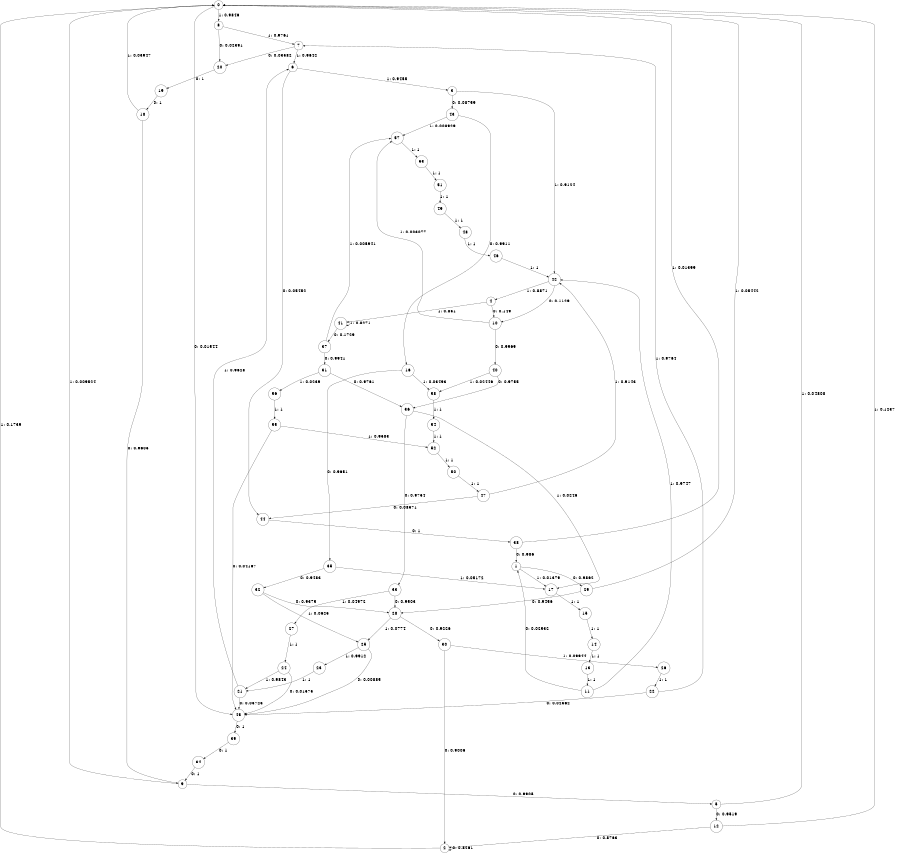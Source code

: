 digraph "ch1_both_grouped_diff_L13" {
size = "6,8.5";
ratio = "fill";
node [shape = circle];
node [fontsize = 24];
edge [fontsize = 24];
0 -> 45 [label = "0: 0.01544  "];
0 -> 8 [label = "1: 0.9846   "];
1 -> 29 [label = "0: 0.9862   "];
1 -> 17 [label = "1: 0.01379  "];
2 -> 2 [label = "0: 0.8261   "];
2 -> 0 [label = "1: 0.1739   "];
3 -> 43 [label = "0: 0.08759  "];
3 -> 42 [label = "1: 0.9124   "];
4 -> 10 [label = "0: 0.149    "];
4 -> 41 [label = "1: 0.851    "];
5 -> 12 [label = "0: 0.9519   "];
5 -> 0 [label = "1: 0.04808  "];
6 -> 44 [label = "0: 0.05452  "];
6 -> 3 [label = "1: 0.9455   "];
7 -> 20 [label = "0: 0.03582  "];
7 -> 6 [label = "1: 0.9642   "];
8 -> 20 [label = "0: 0.02391  "];
8 -> 7 [label = "1: 0.9761   "];
9 -> 5 [label = "0: 0.9905   "];
9 -> 0 [label = "1: 0.009524  "];
10 -> 40 [label = "0: 0.9969   "];
10 -> 57 [label = "1: 0.003077  "];
11 -> 1 [label = "0: 0.02532  "];
11 -> 42 [label = "1: 0.9747   "];
12 -> 2 [label = "0: 0.8763   "];
12 -> 0 [label = "1: 0.1237   "];
13 -> 11 [label = "1: 1        "];
14 -> 13 [label = "1: 1        "];
15 -> 14 [label = "1: 1        "];
16 -> 35 [label = "0: 0.9651   "];
16 -> 58 [label = "1: 0.03493  "];
17 -> 15 [label = "1: 1        "];
18 -> 9 [label = "0: 0.9605   "];
18 -> 0 [label = "1: 0.03947  "];
19 -> 18 [label = "0: 1        "];
20 -> 19 [label = "0: 1        "];
21 -> 45 [label = "0: 0.03723  "];
21 -> 6 [label = "1: 0.9628   "];
22 -> 45 [label = "0: 0.02362  "];
22 -> 7 [label = "1: 0.9764   "];
23 -> 21 [label = "1: 1        "];
24 -> 45 [label = "0: 0.01575  "];
24 -> 21 [label = "1: 0.9843   "];
25 -> 45 [label = "0: 0.00885  "];
25 -> 23 [label = "1: 0.9912   "];
26 -> 22 [label = "1: 1        "];
27 -> 24 [label = "1: 1        "];
28 -> 30 [label = "0: 0.9226   "];
28 -> 25 [label = "1: 0.0774   "];
29 -> 28 [label = "0: 0.9456   "];
29 -> 0 [label = "1: 0.05442  "];
30 -> 2 [label = "0: 0.9006   "];
30 -> 26 [label = "1: 0.09944  "];
31 -> 36 [label = "0: 0.9761   "];
31 -> 56 [label = "1: 0.0239   "];
32 -> 28 [label = "0: 0.9375   "];
32 -> 25 [label = "1: 0.0625   "];
33 -> 28 [label = "0: 0.9503   "];
33 -> 27 [label = "1: 0.04972  "];
34 -> 9 [label = "0: 1        "];
35 -> 32 [label = "0: 0.9483   "];
35 -> 17 [label = "1: 0.05172  "];
36 -> 33 [label = "0: 0.9754   "];
36 -> 17 [label = "1: 0.0246   "];
37 -> 31 [label = "0: 0.9941   "];
37 -> 57 [label = "1: 0.005941  "];
38 -> 1 [label = "0: 0.986    "];
38 -> 0 [label = "1: 0.01399  "];
39 -> 34 [label = "0: 1        "];
40 -> 36 [label = "0: 0.9755   "];
40 -> 58 [label = "1: 0.02446  "];
41 -> 37 [label = "0: 0.1729   "];
41 -> 41 [label = "1: 0.8271   "];
42 -> 10 [label = "0: 0.1129   "];
42 -> 4 [label = "1: 0.8871   "];
43 -> 16 [label = "0: 0.9911   "];
43 -> 57 [label = "1: 0.008929  "];
44 -> 38 [label = "0: 1        "];
45 -> 39 [label = "0: 1        "];
46 -> 42 [label = "1: 1        "];
47 -> 44 [label = "0: 0.08571  "];
47 -> 42 [label = "1: 0.9143   "];
48 -> 46 [label = "1: 1        "];
49 -> 48 [label = "1: 1        "];
50 -> 47 [label = "1: 1        "];
51 -> 49 [label = "1: 1        "];
52 -> 50 [label = "1: 1        "];
53 -> 51 [label = "1: 1        "];
54 -> 52 [label = "1: 1        "];
55 -> 45 [label = "0: 0.04167  "];
55 -> 52 [label = "1: 0.9583   "];
56 -> 55 [label = "1: 1        "];
57 -> 53 [label = "1: 1        "];
58 -> 54 [label = "1: 1        "];
}